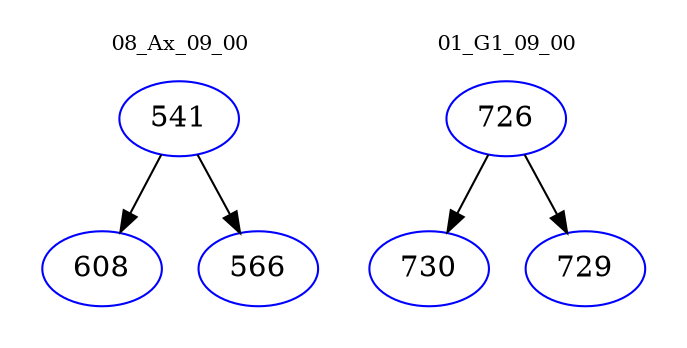 digraph{
subgraph cluster_0 {
color = white
label = "08_Ax_09_00";
fontsize=10;
T0_541 [label="541", color="blue"]
T0_541 -> T0_608 [color="black"]
T0_608 [label="608", color="blue"]
T0_541 -> T0_566 [color="black"]
T0_566 [label="566", color="blue"]
}
subgraph cluster_1 {
color = white
label = "01_G1_09_00";
fontsize=10;
T1_726 [label="726", color="blue"]
T1_726 -> T1_730 [color="black"]
T1_730 [label="730", color="blue"]
T1_726 -> T1_729 [color="black"]
T1_729 [label="729", color="blue"]
}
}
